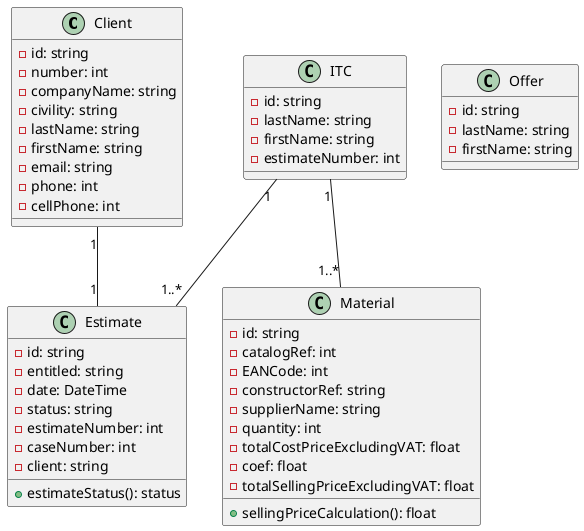 @startuml

class Client {
    -id: string
    -number: int
    -companyName: string
    -civility: string
    -lastName: string
    -firstName: string
    -email: string
    -phone: int
    -cellPhone: int
}

class Estimate {
    -id: string
    -entitled: string
    -date: DateTime
    -status: string
    -estimateNumber: int
    -caseNumber: int
    -client: string
    +estimateStatus(): status
}

class ITC {
    -id: string
    -lastName: string
    -firstName: string
    -estimateNumber: int
}

class Offer {
    -id: string
    -lastName: string
    -firstName: string
}

class Material {
    -id: string
    -catalogRef: int
    -EANCode: int
    -constructorRef: string
    -supplierName: string
    -quantity: int
    -totalCostPriceExcludingVAT: float
    -coef: float 
    -totalSellingPriceExcludingVAT: float
    +sellingPriceCalculation(): float
}

Client "1" -- "1" Estimate
ITC "1" -- "1..*" Estimate 
ITC "1" -- "1..*" Material 

@enduml